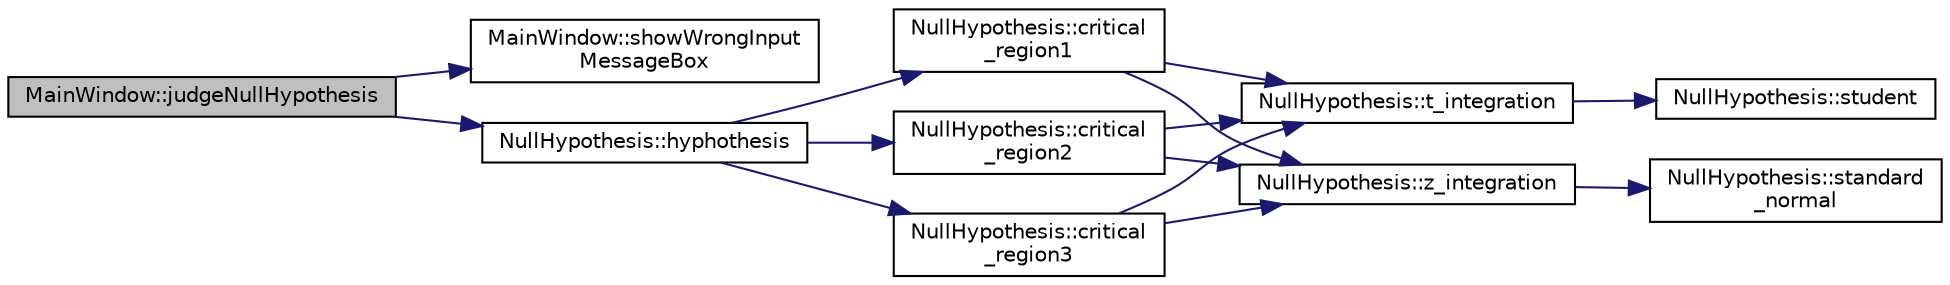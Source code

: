 digraph "MainWindow::judgeNullHypothesis"
{
  bgcolor="transparent";
  edge [fontname="Helvetica",fontsize="10",labelfontname="Helvetica",labelfontsize="10"];
  node [fontname="Helvetica",fontsize="10",shape=record];
  rankdir="LR";
  Node129 [label="MainWindow::judgeNullHypothesis",height=0.2,width=0.4,color="black", fillcolor="grey75", style="filled", fontcolor="black"];
  Node129 -> Node130 [color="midnightblue",fontsize="10",style="solid",fontname="Helvetica"];
  Node130 [label="MainWindow::showWrongInput\lMessageBox",height=0.2,width=0.4,color="black",URL="$class_main_window.html#ab550cad5c29365827496dfe01bf5409b",tooltip="잘못된 입력에 대한 경고 메시지를 출력합니다. "];
  Node129 -> Node131 [color="midnightblue",fontsize="10",style="solid",fontname="Helvetica"];
  Node131 [label="NullHypothesis::hyphothesis",height=0.2,width=0.4,color="black",URL="$class_null_hypothesis.html#a180da3004e312f04ecad408ed72c359e",tooltip="가설검정을 수행합니다. "];
  Node131 -> Node132 [color="midnightblue",fontsize="10",style="solid",fontname="Helvetica"];
  Node132 [label="NullHypothesis::critical\l_region1",height=0.2,width=0.4,color="black",URL="$class_null_hypothesis.html#aab366022794f7b0c7dc4bad497824439",tooltip="critical_region1 "];
  Node132 -> Node133 [color="midnightblue",fontsize="10",style="solid",fontname="Helvetica"];
  Node133 [label="NullHypothesis::t_integration",height=0.2,width=0.4,color="black",URL="$class_null_hypothesis.html#a4e68aa128daae99c28f823a76880c0e7",tooltip="t_integration "];
  Node133 -> Node134 [color="midnightblue",fontsize="10",style="solid",fontname="Helvetica"];
  Node134 [label="NullHypothesis::student",height=0.2,width=0.4,color="black",URL="$class_null_hypothesis.html#ac2f7fea7c37aaa928ef8f2ef13250059",tooltip="student "];
  Node132 -> Node135 [color="midnightblue",fontsize="10",style="solid",fontname="Helvetica"];
  Node135 [label="NullHypothesis::z_integration",height=0.2,width=0.4,color="black",URL="$class_null_hypothesis.html#af96113404ab90237dead92cccf25bd5a",tooltip="z_integration "];
  Node135 -> Node136 [color="midnightblue",fontsize="10",style="solid",fontname="Helvetica"];
  Node136 [label="NullHypothesis::standard\l_normal",height=0.2,width=0.4,color="black",URL="$class_null_hypothesis.html#a4700d641cf47cb33fd053a9635510161",tooltip="standard_normal "];
  Node131 -> Node137 [color="midnightblue",fontsize="10",style="solid",fontname="Helvetica"];
  Node137 [label="NullHypothesis::critical\l_region2",height=0.2,width=0.4,color="black",URL="$class_null_hypothesis.html#a9e0b0a492ad47ecc4f83e8556ced3585",tooltip="critical_region2 "];
  Node137 -> Node133 [color="midnightblue",fontsize="10",style="solid",fontname="Helvetica"];
  Node137 -> Node135 [color="midnightblue",fontsize="10",style="solid",fontname="Helvetica"];
  Node131 -> Node138 [color="midnightblue",fontsize="10",style="solid",fontname="Helvetica"];
  Node138 [label="NullHypothesis::critical\l_region3",height=0.2,width=0.4,color="black",URL="$class_null_hypothesis.html#ae8f61ccce96e2d21add0241b3035f624",tooltip="critical_region3 "];
  Node138 -> Node133 [color="midnightblue",fontsize="10",style="solid",fontname="Helvetica"];
  Node138 -> Node135 [color="midnightblue",fontsize="10",style="solid",fontname="Helvetica"];
}
